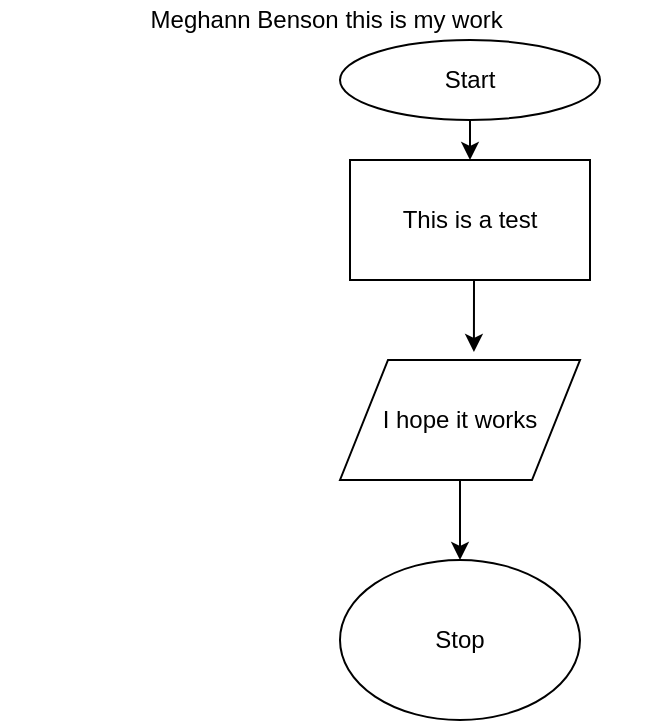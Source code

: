 <mxfile version="10.4.9" type="github"><diagram id="9kLLH8k_69e7ZrwJ4eD5" name="Page-1"><mxGraphModel dx="761" dy="458" grid="1" gridSize="10" guides="1" tooltips="1" connect="1" arrows="1" fold="1" page="1" pageScale="1" pageWidth="850" pageHeight="1100" math="0" shadow="0"><root><mxCell id="0"/><mxCell id="1" parent="0"/><mxCell id="8bXP9FOcwDBH6F-_YInL-4" style="edgeStyle=orthogonalEdgeStyle;rounded=0;orthogonalLoop=1;jettySize=auto;html=1;exitX=0.5;exitY=1;exitDx=0;exitDy=0;entryX=0.5;entryY=0;entryDx=0;entryDy=0;" edge="1" parent="1" source="8bXP9FOcwDBH6F-_YInL-1" target="8bXP9FOcwDBH6F-_YInL-2"><mxGeometry relative="1" as="geometry"/></mxCell><mxCell id="8bXP9FOcwDBH6F-_YInL-1" value="Start" style="ellipse;whiteSpace=wrap;html=1;" vertex="1" parent="1"><mxGeometry x="210" y="40" width="130" height="40" as="geometry"/></mxCell><mxCell id="8bXP9FOcwDBH6F-_YInL-5" style="edgeStyle=orthogonalEdgeStyle;rounded=0;orthogonalLoop=1;jettySize=auto;html=1;exitX=0.5;exitY=1;exitDx=0;exitDy=0;entryX=0.558;entryY=-0.067;entryDx=0;entryDy=0;entryPerimeter=0;" edge="1" parent="1" source="8bXP9FOcwDBH6F-_YInL-2" target="8bXP9FOcwDBH6F-_YInL-3"><mxGeometry relative="1" as="geometry"/></mxCell><mxCell id="8bXP9FOcwDBH6F-_YInL-2" value="This is a test" style="rounded=0;whiteSpace=wrap;html=1;" vertex="1" parent="1"><mxGeometry x="215" y="100" width="120" height="60" as="geometry"/></mxCell><mxCell id="8bXP9FOcwDBH6F-_YInL-7" style="edgeStyle=orthogonalEdgeStyle;rounded=0;orthogonalLoop=1;jettySize=auto;html=1;exitX=0.5;exitY=1;exitDx=0;exitDy=0;entryX=0.5;entryY=0;entryDx=0;entryDy=0;" edge="1" parent="1" source="8bXP9FOcwDBH6F-_YInL-3" target="8bXP9FOcwDBH6F-_YInL-6"><mxGeometry relative="1" as="geometry"/></mxCell><mxCell id="8bXP9FOcwDBH6F-_YInL-3" value="I hope it works" style="shape=parallelogram;perimeter=parallelogramPerimeter;whiteSpace=wrap;html=1;" vertex="1" parent="1"><mxGeometry x="210" y="200" width="120" height="60" as="geometry"/></mxCell><mxCell id="8bXP9FOcwDBH6F-_YInL-6" value="Stop" style="ellipse;whiteSpace=wrap;html=1;" vertex="1" parent="1"><mxGeometry x="210" y="300" width="120" height="80" as="geometry"/></mxCell><mxCell id="8bXP9FOcwDBH6F-_YInL-8" value="Meghann Benson this is my work&amp;nbsp;" style="text;html=1;strokeColor=none;fillColor=none;align=center;verticalAlign=middle;whiteSpace=wrap;rounded=0;" vertex="1" parent="1"><mxGeometry x="40" y="20" width="330" height="20" as="geometry"/></mxCell></root></mxGraphModel></diagram></mxfile>
